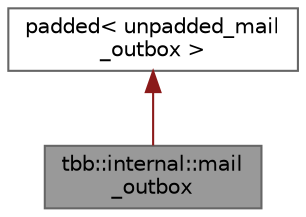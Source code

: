 digraph "tbb::internal::mail_outbox"
{
 // LATEX_PDF_SIZE
  bgcolor="transparent";
  edge [fontname=Helvetica,fontsize=10,labelfontname=Helvetica,labelfontsize=10];
  node [fontname=Helvetica,fontsize=10,shape=box,height=0.2,width=0.4];
  Node1 [id="Node000001",label="tbb::internal::mail\l_outbox",height=0.2,width=0.4,color="gray40", fillcolor="grey60", style="filled", fontcolor="black",tooltip="Class representing where mail is put."];
  Node2 -> Node1 [id="edge2_Node000001_Node000002",dir="back",color="firebrick4",style="solid",tooltip=" "];
  Node2 [id="Node000002",label="padded\< unpadded_mail\l_outbox \>",height=0.2,width=0.4,color="gray40", fillcolor="white", style="filled",tooltip=" "];
}
